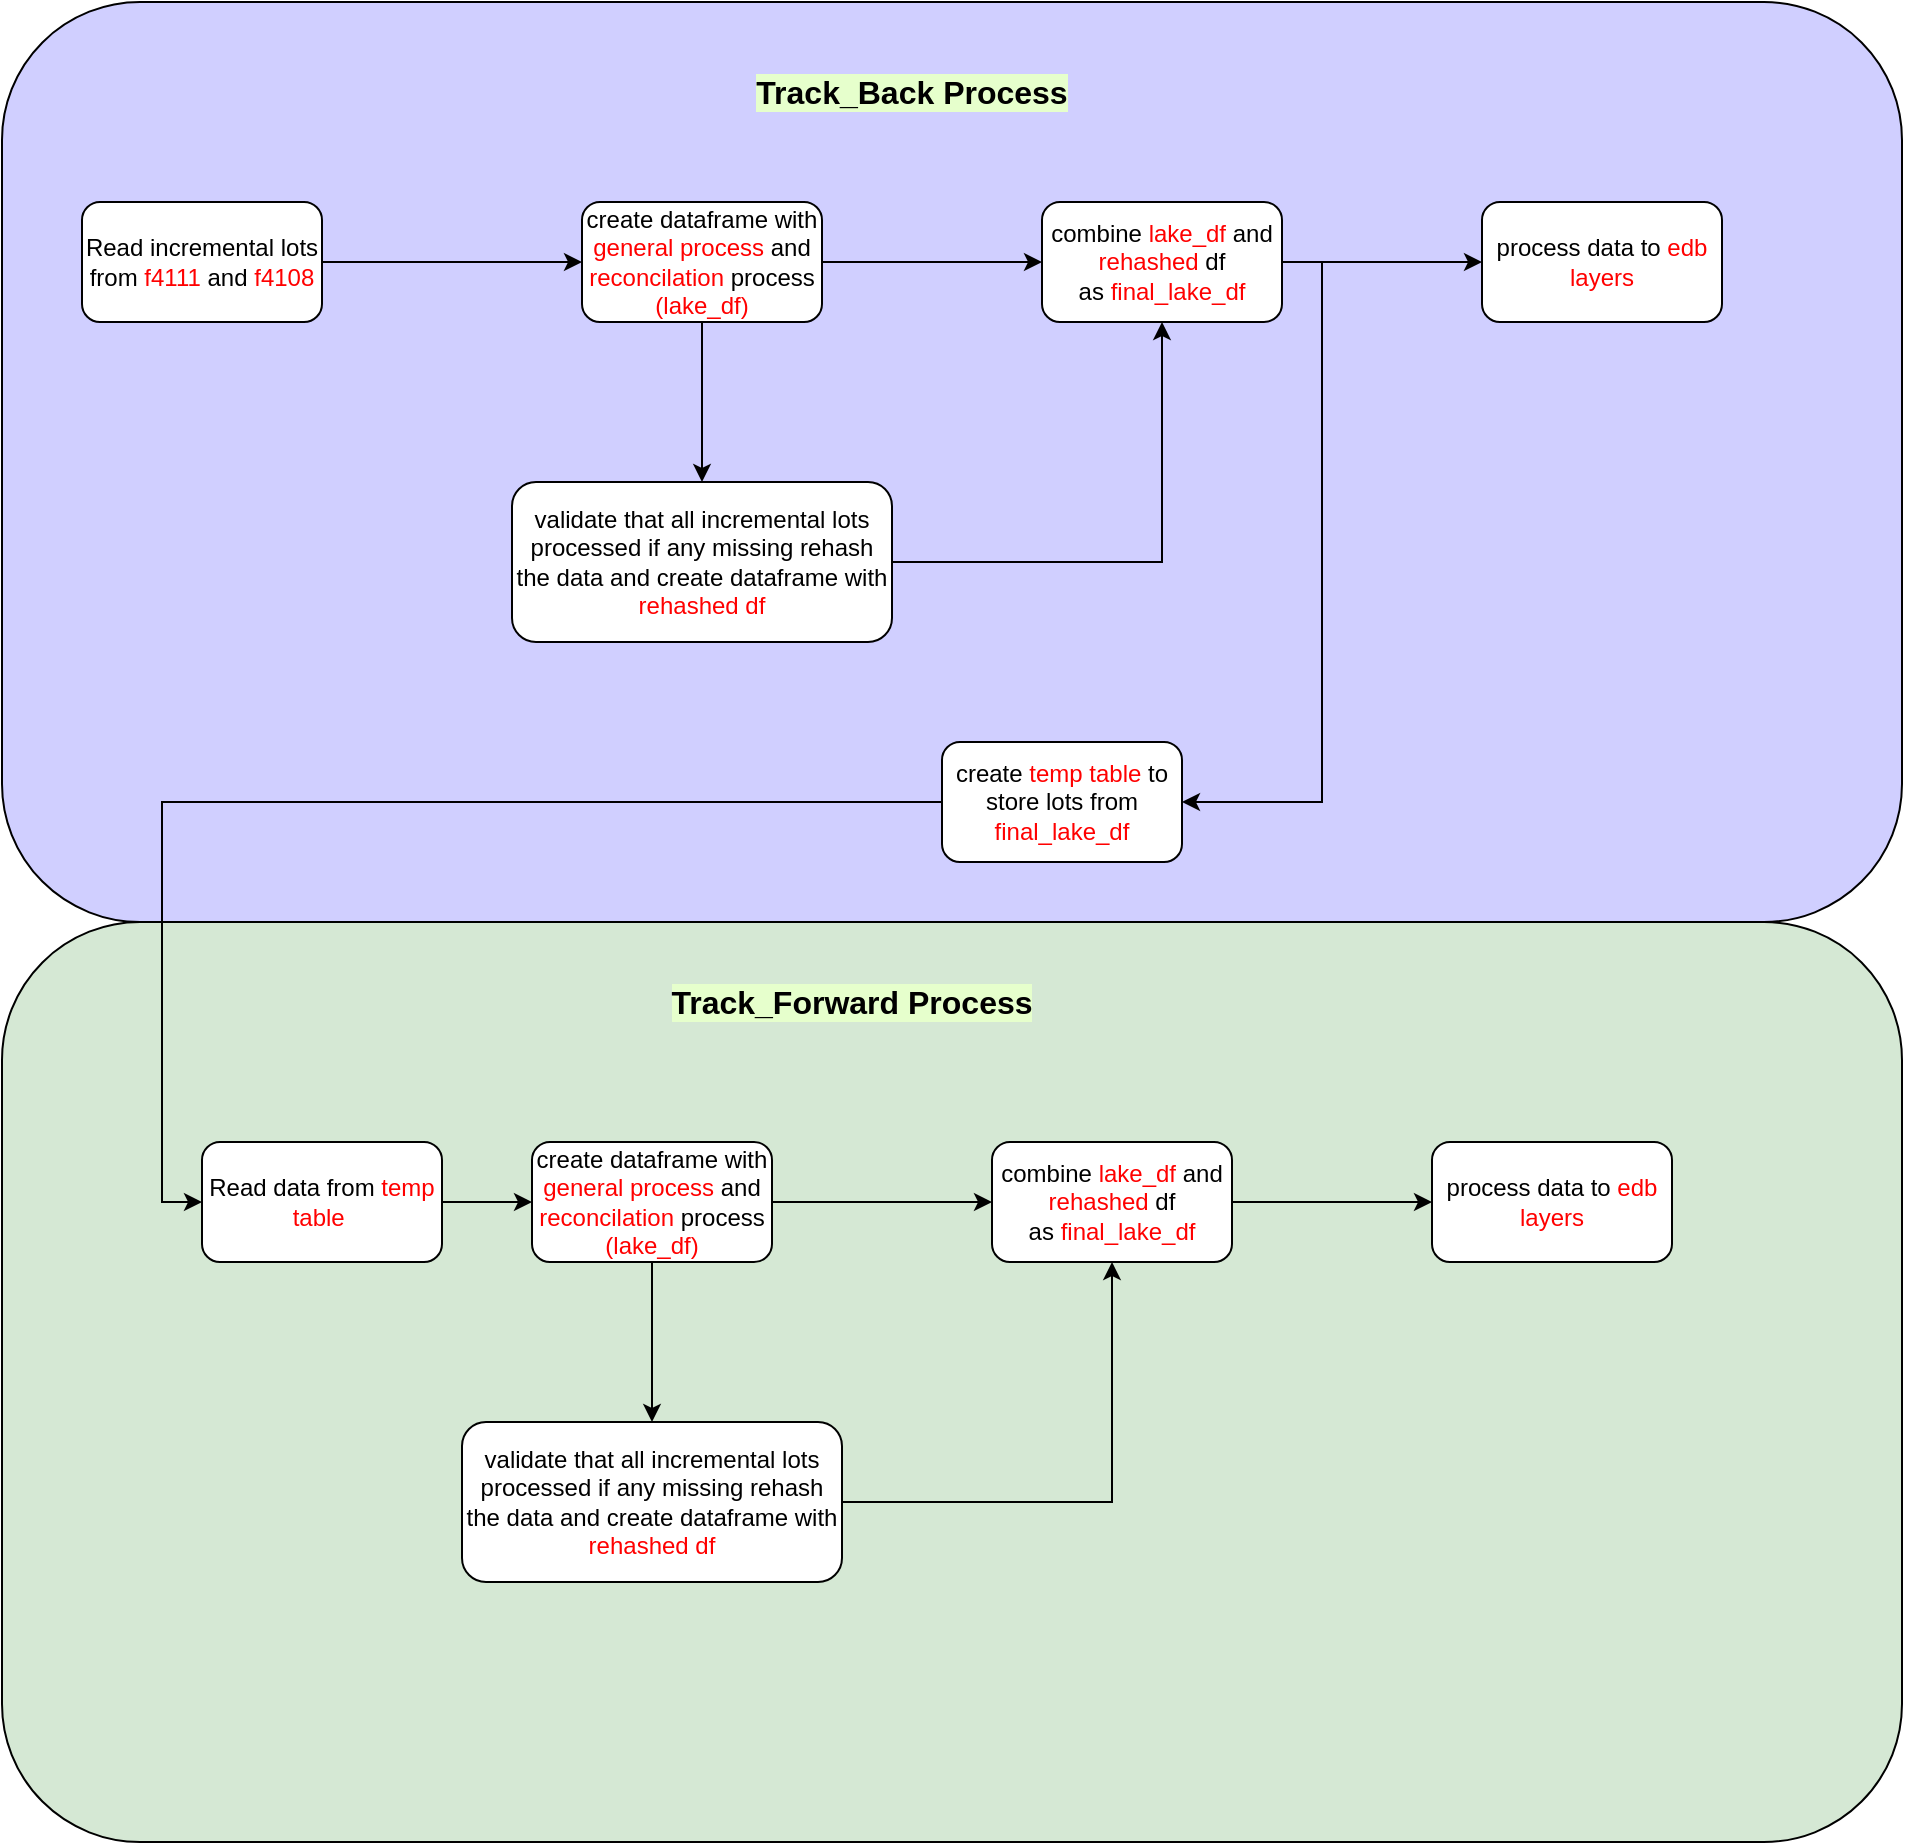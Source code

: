 <mxfile version="22.1.16" type="github">
  <diagram name="Page-1" id="We84wOQoFh9k-arjVCqL">
    <mxGraphModel dx="1750" dy="870" grid="1" gridSize="10" guides="1" tooltips="1" connect="1" arrows="1" fold="1" page="1" pageScale="1" pageWidth="850" pageHeight="1100" math="0" shadow="0">
      <root>
        <mxCell id="0" />
        <mxCell id="1" parent="0" />
        <mxCell id="qYAver-zWvEVxZbSXl4e-26" value="" style="rounded=1;whiteSpace=wrap;html=1;strokeColor=#000000;fillColor=#D5E8D4;" vertex="1" parent="1">
          <mxGeometry x="120" y="510" width="950" height="460" as="geometry" />
        </mxCell>
        <mxCell id="qYAver-zWvEVxZbSXl4e-24" value="" style="rounded=1;whiteSpace=wrap;html=1;fillColor=#D0CFFF;" vertex="1" parent="1">
          <mxGeometry x="120" y="50" width="950" height="460" as="geometry" />
        </mxCell>
        <mxCell id="qYAver-zWvEVxZbSXl4e-6" style="edgeStyle=orthogonalEdgeStyle;rounded=0;orthogonalLoop=1;jettySize=auto;html=1;exitX=1;exitY=0.5;exitDx=0;exitDy=0;" edge="1" parent="1" source="qYAver-zWvEVxZbSXl4e-1" target="qYAver-zWvEVxZbSXl4e-2">
          <mxGeometry relative="1" as="geometry" />
        </mxCell>
        <mxCell id="qYAver-zWvEVxZbSXl4e-1" value="Read incremental lots from &lt;font color=&quot;#ff0000&quot;&gt;f4111&lt;/font&gt; and &lt;font color=&quot;#ff0000&quot;&gt;f4108&lt;/font&gt;" style="rounded=1;whiteSpace=wrap;html=1;" vertex="1" parent="1">
          <mxGeometry x="160" y="150" width="120" height="60" as="geometry" />
        </mxCell>
        <mxCell id="qYAver-zWvEVxZbSXl4e-7" style="edgeStyle=orthogonalEdgeStyle;rounded=0;orthogonalLoop=1;jettySize=auto;html=1;exitX=0.5;exitY=1;exitDx=0;exitDy=0;entryX=0.5;entryY=0;entryDx=0;entryDy=0;" edge="1" parent="1" source="qYAver-zWvEVxZbSXl4e-2" target="qYAver-zWvEVxZbSXl4e-4">
          <mxGeometry relative="1" as="geometry" />
        </mxCell>
        <mxCell id="qYAver-zWvEVxZbSXl4e-9" style="edgeStyle=orthogonalEdgeStyle;rounded=0;orthogonalLoop=1;jettySize=auto;html=1;exitX=1;exitY=0.5;exitDx=0;exitDy=0;" edge="1" parent="1" source="qYAver-zWvEVxZbSXl4e-2" target="qYAver-zWvEVxZbSXl4e-3">
          <mxGeometry relative="1" as="geometry" />
        </mxCell>
        <mxCell id="qYAver-zWvEVxZbSXl4e-2" value="create dataframe with &lt;font color=&quot;#ff0000&quot;&gt;general process&lt;/font&gt; and &lt;font color=&quot;#ff0000&quot;&gt;reconcilation &lt;/font&gt;process &lt;font color=&quot;#ff0000&quot;&gt;(lake_df)&lt;/font&gt;" style="rounded=1;whiteSpace=wrap;html=1;" vertex="1" parent="1">
          <mxGeometry x="410" y="150" width="120" height="60" as="geometry" />
        </mxCell>
        <mxCell id="qYAver-zWvEVxZbSXl4e-11" style="edgeStyle=orthogonalEdgeStyle;rounded=0;orthogonalLoop=1;jettySize=auto;html=1;exitX=1;exitY=0.5;exitDx=0;exitDy=0;entryX=1;entryY=0.5;entryDx=0;entryDy=0;" edge="1" parent="1" source="qYAver-zWvEVxZbSXl4e-3" target="qYAver-zWvEVxZbSXl4e-5">
          <mxGeometry relative="1" as="geometry">
            <Array as="points">
              <mxPoint x="780" y="180" />
              <mxPoint x="780" y="450" />
            </Array>
          </mxGeometry>
        </mxCell>
        <mxCell id="qYAver-zWvEVxZbSXl4e-3" value="combine &lt;font color=&quot;#ff0000&quot;&gt;lake_df&lt;/font&gt; and &lt;font color=&quot;#ff0000&quot;&gt;rehashed &lt;/font&gt;df&lt;font color=&quot;#ff0000&quot;&gt; &lt;/font&gt;as&lt;font color=&quot;#ff0000&quot;&gt;&amp;nbsp;final_lake_df&lt;/font&gt;" style="rounded=1;whiteSpace=wrap;html=1;" vertex="1" parent="1">
          <mxGeometry x="640" y="150" width="120" height="60" as="geometry" />
        </mxCell>
        <mxCell id="qYAver-zWvEVxZbSXl4e-8" style="edgeStyle=orthogonalEdgeStyle;rounded=0;orthogonalLoop=1;jettySize=auto;html=1;exitX=1;exitY=0.5;exitDx=0;exitDy=0;entryX=0.5;entryY=1;entryDx=0;entryDy=0;" edge="1" parent="1" source="qYAver-zWvEVxZbSXl4e-4" target="qYAver-zWvEVxZbSXl4e-3">
          <mxGeometry relative="1" as="geometry" />
        </mxCell>
        <mxCell id="qYAver-zWvEVxZbSXl4e-4" value="validate that all incremental lots processed if any missing rehash the data and create dataframe with &lt;font color=&quot;#ff0000&quot;&gt;rehashed df&lt;/font&gt;" style="rounded=1;whiteSpace=wrap;html=1;" vertex="1" parent="1">
          <mxGeometry x="375" y="290" width="190" height="80" as="geometry" />
        </mxCell>
        <mxCell id="qYAver-zWvEVxZbSXl4e-12" style="edgeStyle=orthogonalEdgeStyle;rounded=0;orthogonalLoop=1;jettySize=auto;html=1;exitX=1;exitY=0.5;exitDx=0;exitDy=0;entryX=0;entryY=0.5;entryDx=0;entryDy=0;" edge="1" parent="1" source="qYAver-zWvEVxZbSXl4e-3" target="qYAver-zWvEVxZbSXl4e-10">
          <mxGeometry relative="1" as="geometry" />
        </mxCell>
        <mxCell id="qYAver-zWvEVxZbSXl4e-27" style="edgeStyle=orthogonalEdgeStyle;rounded=0;orthogonalLoop=1;jettySize=auto;html=1;exitX=0;exitY=0.5;exitDx=0;exitDy=0;entryX=0;entryY=0.5;entryDx=0;entryDy=0;" edge="1" parent="1" source="qYAver-zWvEVxZbSXl4e-5" target="qYAver-zWvEVxZbSXl4e-29">
          <mxGeometry relative="1" as="geometry" />
        </mxCell>
        <mxCell id="qYAver-zWvEVxZbSXl4e-5" value="create &lt;font color=&quot;#ff0000&quot;&gt;temp table&lt;/font&gt; to store lots from &lt;font color=&quot;#ff0000&quot;&gt;final_lake_df&lt;/font&gt;" style="rounded=1;whiteSpace=wrap;html=1;" vertex="1" parent="1">
          <mxGeometry x="590" y="420" width="120" height="60" as="geometry" />
        </mxCell>
        <mxCell id="qYAver-zWvEVxZbSXl4e-10" value="process data to &lt;font color=&quot;#ff0000&quot;&gt;edb layers&lt;/font&gt;" style="rounded=1;whiteSpace=wrap;html=1;" vertex="1" parent="1">
          <mxGeometry x="860" y="150" width="120" height="60" as="geometry" />
        </mxCell>
        <mxCell id="qYAver-zWvEVxZbSXl4e-13" style="edgeStyle=orthogonalEdgeStyle;rounded=0;orthogonalLoop=1;jettySize=auto;html=1;exitX=0.5;exitY=1;exitDx=0;exitDy=0;entryX=0.5;entryY=0;entryDx=0;entryDy=0;" edge="1" parent="1" source="qYAver-zWvEVxZbSXl4e-15" target="qYAver-zWvEVxZbSXl4e-19">
          <mxGeometry relative="1" as="geometry" />
        </mxCell>
        <mxCell id="qYAver-zWvEVxZbSXl4e-14" style="edgeStyle=orthogonalEdgeStyle;rounded=0;orthogonalLoop=1;jettySize=auto;html=1;exitX=1;exitY=0.5;exitDx=0;exitDy=0;" edge="1" parent="1" source="qYAver-zWvEVxZbSXl4e-15" target="qYAver-zWvEVxZbSXl4e-17">
          <mxGeometry relative="1" as="geometry" />
        </mxCell>
        <mxCell id="qYAver-zWvEVxZbSXl4e-15" value="create dataframe with &lt;font color=&quot;#ff0000&quot;&gt;general process&lt;/font&gt; and &lt;font color=&quot;#ff0000&quot;&gt;reconcilation &lt;/font&gt;process &lt;font color=&quot;#ff0000&quot;&gt;(lake_df)&lt;/font&gt;" style="rounded=1;whiteSpace=wrap;html=1;" vertex="1" parent="1">
          <mxGeometry x="385" y="620" width="120" height="60" as="geometry" />
        </mxCell>
        <mxCell id="qYAver-zWvEVxZbSXl4e-17" value="combine &lt;font color=&quot;#ff0000&quot;&gt;lake_df&lt;/font&gt; and &lt;font color=&quot;#ff0000&quot;&gt;rehashed &lt;/font&gt;df&lt;font color=&quot;#ff0000&quot;&gt; &lt;/font&gt;as&lt;font color=&quot;#ff0000&quot;&gt;&amp;nbsp;final_lake_df&lt;/font&gt;" style="rounded=1;whiteSpace=wrap;html=1;" vertex="1" parent="1">
          <mxGeometry x="615" y="620" width="120" height="60" as="geometry" />
        </mxCell>
        <mxCell id="qYAver-zWvEVxZbSXl4e-18" style="edgeStyle=orthogonalEdgeStyle;rounded=0;orthogonalLoop=1;jettySize=auto;html=1;exitX=1;exitY=0.5;exitDx=0;exitDy=0;entryX=0.5;entryY=1;entryDx=0;entryDy=0;" edge="1" parent="1" source="qYAver-zWvEVxZbSXl4e-19" target="qYAver-zWvEVxZbSXl4e-17">
          <mxGeometry relative="1" as="geometry" />
        </mxCell>
        <mxCell id="qYAver-zWvEVxZbSXl4e-19" value="validate that all incremental lots processed if any missing rehash the data and create dataframe with &lt;font color=&quot;#ff0000&quot;&gt;rehashed df&lt;/font&gt;" style="rounded=1;whiteSpace=wrap;html=1;" vertex="1" parent="1">
          <mxGeometry x="350" y="760" width="190" height="80" as="geometry" />
        </mxCell>
        <mxCell id="qYAver-zWvEVxZbSXl4e-20" style="edgeStyle=orthogonalEdgeStyle;rounded=0;orthogonalLoop=1;jettySize=auto;html=1;exitX=1;exitY=0.5;exitDx=0;exitDy=0;entryX=0;entryY=0.5;entryDx=0;entryDy=0;" edge="1" parent="1" source="qYAver-zWvEVxZbSXl4e-17" target="qYAver-zWvEVxZbSXl4e-22">
          <mxGeometry relative="1" as="geometry" />
        </mxCell>
        <mxCell id="qYAver-zWvEVxZbSXl4e-22" value="process data to &lt;font color=&quot;#ff0000&quot;&gt;edb layers&lt;/font&gt;" style="rounded=1;whiteSpace=wrap;html=1;" vertex="1" parent="1">
          <mxGeometry x="835" y="620" width="120" height="60" as="geometry" />
        </mxCell>
        <mxCell id="qYAver-zWvEVxZbSXl4e-28" value="Track_Back Process" style="text;html=1;strokeColor=none;fillColor=none;align=center;verticalAlign=middle;whiteSpace=wrap;rounded=0;fontStyle=1;fontSize=16;labelBackgroundColor=#E6FFCC;" vertex="1" parent="1">
          <mxGeometry x="480" y="80" width="190" height="30" as="geometry" />
        </mxCell>
        <mxCell id="qYAver-zWvEVxZbSXl4e-30" style="edgeStyle=orthogonalEdgeStyle;rounded=0;orthogonalLoop=1;jettySize=auto;html=1;exitX=1;exitY=0.5;exitDx=0;exitDy=0;" edge="1" parent="1" source="qYAver-zWvEVxZbSXl4e-29" target="qYAver-zWvEVxZbSXl4e-15">
          <mxGeometry relative="1" as="geometry" />
        </mxCell>
        <mxCell id="qYAver-zWvEVxZbSXl4e-29" value="Read data from&amp;nbsp;&lt;font color=&quot;#ff0000&quot;&gt;temp table&lt;/font&gt;&amp;nbsp;" style="rounded=1;whiteSpace=wrap;html=1;" vertex="1" parent="1">
          <mxGeometry x="220" y="620" width="120" height="60" as="geometry" />
        </mxCell>
        <mxCell id="qYAver-zWvEVxZbSXl4e-31" value="Track_Forward Process" style="text;html=1;strokeColor=none;fillColor=none;align=center;verticalAlign=middle;whiteSpace=wrap;rounded=0;fontStyle=1;fontSize=16;labelBackgroundColor=#E6FFCC;" vertex="1" parent="1">
          <mxGeometry x="450" y="535" width="190" height="30" as="geometry" />
        </mxCell>
      </root>
    </mxGraphModel>
  </diagram>
</mxfile>
